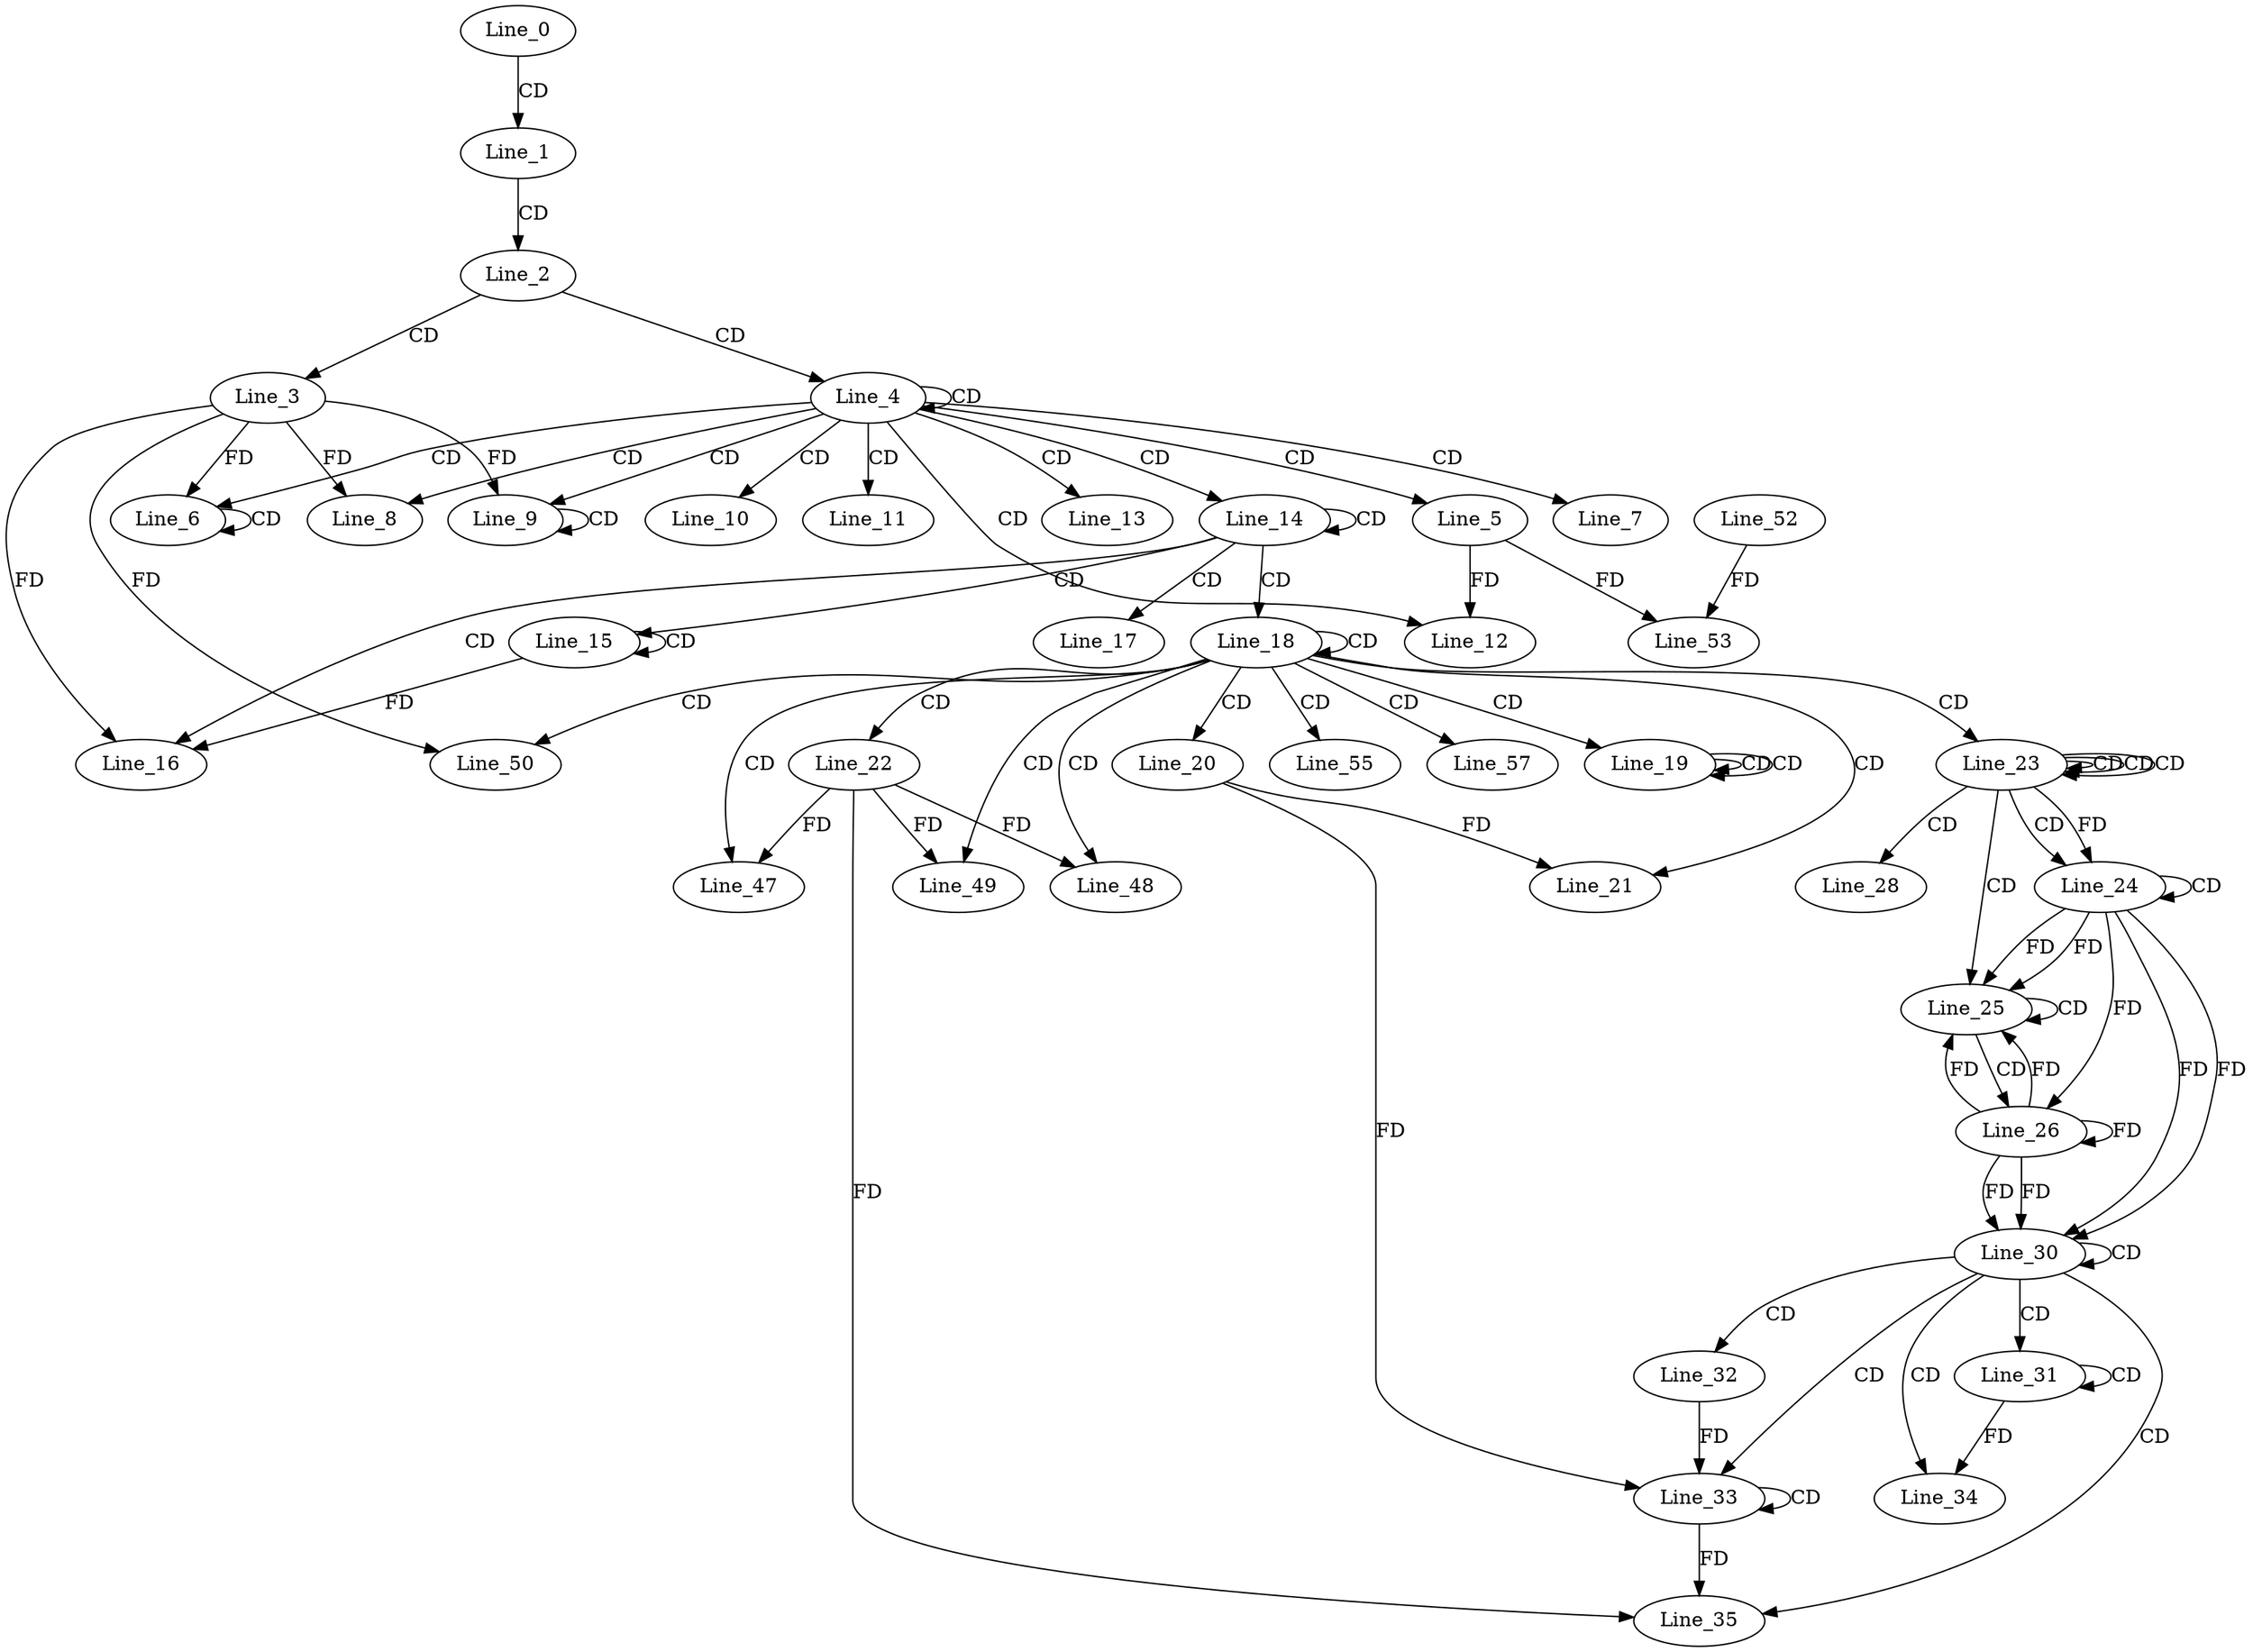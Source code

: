 digraph G {
  Line_0;
  Line_1;
  Line_2;
  Line_3;
  Line_4;
  Line_4;
  Line_5;
  Line_6;
  Line_6;
  Line_7;
  Line_8;
  Line_9;
  Line_9;
  Line_10;
  Line_11;
  Line_12;
  Line_13;
  Line_14;
  Line_14;
  Line_15;
  Line_15;
  Line_16;
  Line_17;
  Line_18;
  Line_18;
  Line_19;
  Line_19;
  Line_19;
  Line_20;
  Line_21;
  Line_22;
  Line_23;
  Line_23;
  Line_23;
  Line_23;
  Line_24;
  Line_24;
  Line_24;
  Line_25;
  Line_25;
  Line_26;
  Line_28;
  Line_30;
  Line_30;
  Line_31;
  Line_31;
  Line_32;
  Line_33;
  Line_33;
  Line_34;
  Line_35;
  Line_47;
  Line_47;
  Line_48;
  Line_48;
  Line_49;
  Line_50;
  Line_53;
  Line_52;
  Line_53;
  Line_55;
  Line_57;
  Line_0 -> Line_1 [ label="CD" ];
  Line_1 -> Line_2 [ label="CD" ];
  Line_2 -> Line_3 [ label="CD" ];
  Line_2 -> Line_4 [ label="CD" ];
  Line_4 -> Line_4 [ label="CD" ];
  Line_4 -> Line_5 [ label="CD" ];
  Line_4 -> Line_6 [ label="CD" ];
  Line_6 -> Line_6 [ label="CD" ];
  Line_3 -> Line_6 [ label="FD" ];
  Line_4 -> Line_7 [ label="CD" ];
  Line_4 -> Line_8 [ label="CD" ];
  Line_3 -> Line_8 [ label="FD" ];
  Line_4 -> Line_9 [ label="CD" ];
  Line_9 -> Line_9 [ label="CD" ];
  Line_3 -> Line_9 [ label="FD" ];
  Line_4 -> Line_10 [ label="CD" ];
  Line_4 -> Line_11 [ label="CD" ];
  Line_4 -> Line_12 [ label="CD" ];
  Line_5 -> Line_12 [ label="FD" ];
  Line_4 -> Line_13 [ label="CD" ];
  Line_4 -> Line_14 [ label="CD" ];
  Line_14 -> Line_14 [ label="CD" ];
  Line_14 -> Line_15 [ label="CD" ];
  Line_15 -> Line_15 [ label="CD" ];
  Line_14 -> Line_16 [ label="CD" ];
  Line_3 -> Line_16 [ label="FD" ];
  Line_15 -> Line_16 [ label="FD" ];
  Line_14 -> Line_17 [ label="CD" ];
  Line_14 -> Line_18 [ label="CD" ];
  Line_18 -> Line_18 [ label="CD" ];
  Line_18 -> Line_19 [ label="CD" ];
  Line_19 -> Line_19 [ label="CD" ];
  Line_19 -> Line_19 [ label="CD" ];
  Line_18 -> Line_20 [ label="CD" ];
  Line_18 -> Line_21 [ label="CD" ];
  Line_20 -> Line_21 [ label="FD" ];
  Line_18 -> Line_22 [ label="CD" ];
  Line_18 -> Line_23 [ label="CD" ];
  Line_23 -> Line_23 [ label="CD" ];
  Line_23 -> Line_23 [ label="CD" ];
  Line_23 -> Line_23 [ label="CD" ];
  Line_23 -> Line_24 [ label="CD" ];
  Line_24 -> Line_24 [ label="CD" ];
  Line_23 -> Line_24 [ label="FD" ];
  Line_23 -> Line_25 [ label="CD" ];
  Line_24 -> Line_25 [ label="FD" ];
  Line_25 -> Line_25 [ label="CD" ];
  Line_24 -> Line_25 [ label="FD" ];
  Line_25 -> Line_26 [ label="CD" ];
  Line_24 -> Line_26 [ label="FD" ];
  Line_26 -> Line_26 [ label="FD" ];
  Line_23 -> Line_28 [ label="CD" ];
  Line_24 -> Line_30 [ label="FD" ];
  Line_26 -> Line_30 [ label="FD" ];
  Line_30 -> Line_30 [ label="CD" ];
  Line_24 -> Line_30 [ label="FD" ];
  Line_26 -> Line_30 [ label="FD" ];
  Line_30 -> Line_31 [ label="CD" ];
  Line_31 -> Line_31 [ label="CD" ];
  Line_30 -> Line_32 [ label="CD" ];
  Line_30 -> Line_33 [ label="CD" ];
  Line_33 -> Line_33 [ label="CD" ];
  Line_20 -> Line_33 [ label="FD" ];
  Line_32 -> Line_33 [ label="FD" ];
  Line_30 -> Line_34 [ label="CD" ];
  Line_31 -> Line_34 [ label="FD" ];
  Line_30 -> Line_35 [ label="CD" ];
  Line_22 -> Line_35 [ label="FD" ];
  Line_33 -> Line_35 [ label="FD" ];
  Line_18 -> Line_47 [ label="CD" ];
  Line_22 -> Line_47 [ label="FD" ];
  Line_18 -> Line_48 [ label="CD" ];
  Line_22 -> Line_48 [ label="FD" ];
  Line_18 -> Line_49 [ label="CD" ];
  Line_22 -> Line_49 [ label="FD" ];
  Line_18 -> Line_50 [ label="CD" ];
  Line_3 -> Line_50 [ label="FD" ];
  Line_5 -> Line_53 [ label="FD" ];
  Line_52 -> Line_53 [ label="FD" ];
  Line_18 -> Line_55 [ label="CD" ];
  Line_18 -> Line_57 [ label="CD" ];
  Line_26 -> Line_25 [ label="FD" ];
  Line_26 -> Line_25 [ label="FD" ];
}
